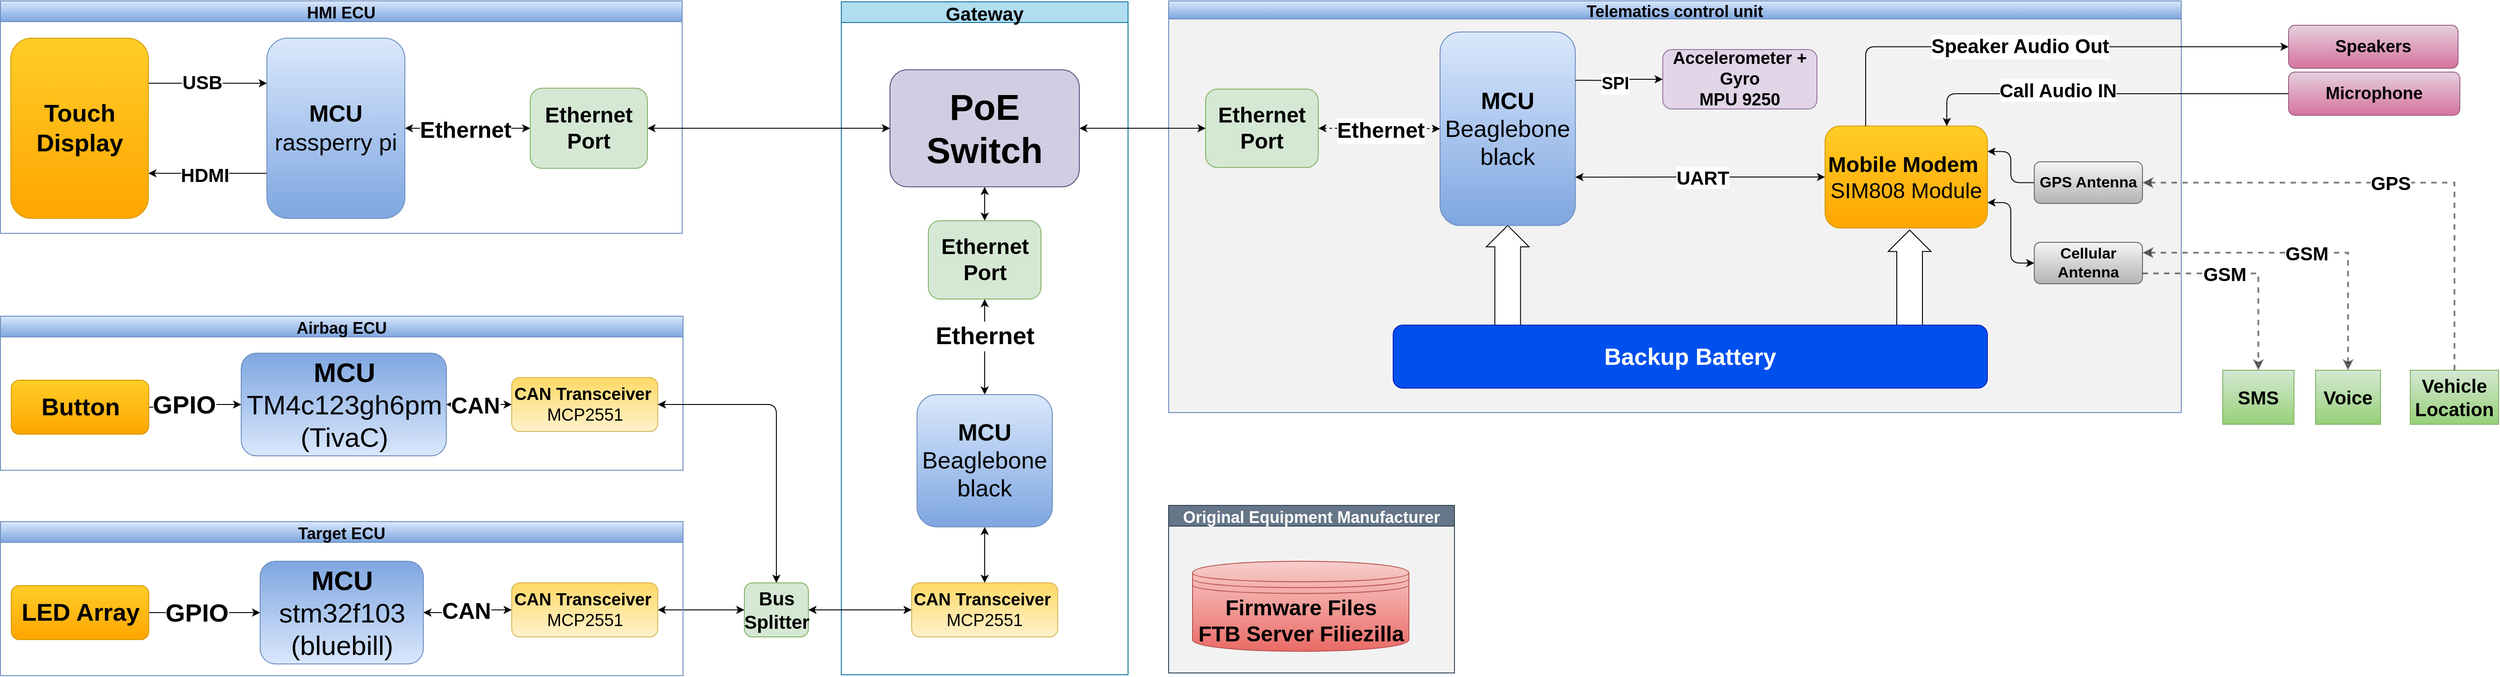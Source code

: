 <mxfile version="13.9.9" type="device"><diagram id="WvO2dlYxxCy-v5vZexDL" name="Page-1"><mxGraphModel dx="4466" dy="1614" grid="0" gridSize="6" guides="1" tooltips="1" connect="1" arrows="1" fold="1" page="1" pageScale="1" pageWidth="1500" pageHeight="1200" math="0" shadow="0"><root><mxCell id="0"/><mxCell id="1" parent="0"/><mxCell id="P0qbFuE8XbZVuqwwPdYG-165" value="Original Equipment Manufacturer" style="swimlane;startSize=23;fillColor=#647687;strokeColor=#314354;swimlaneFillColor=#f2f2f2;fontStyle=1;fontSize=18;fontColor=#ffffff;" parent="1" vertex="1"><mxGeometry x="-147" y="1168" width="317" height="186" as="geometry"/></mxCell><mxCell id="P0qbFuE8XbZVuqwwPdYG-168" value="Firmware Files&lt;br style=&quot;font-size: 24px;&quot;&gt;&lt;span style=&quot;font-size: 24px;&quot;&gt;FTB Server Filiezilla&lt;/span&gt;" style="shape=datastore;whiteSpace=wrap;html=1;gradientColor=#ea6b66;fillColor=#f8cecc;strokeColor=#b85450;fontStyle=1;fontSize=24;" parent="P0qbFuE8XbZVuqwwPdYG-165" vertex="1"><mxGeometry x="26.5" y="62" width="240" height="100" as="geometry"/></mxCell><mxCell id="P0qbFuE8XbZVuqwwPdYG-198" value="Telematics control unit" style="swimlane;startSize=20;shadow=0;swimlaneFillColor=#F2F2F2;fontStyle=1;fontSize=18;movable=1;gradientColor=#7ea6e0;fillColor=#dae8fc;strokeColor=#6c8ebf;" parent="1" vertex="1"><mxGeometry x="-147" y="608" width="1123" height="457" as="geometry"><mxRectangle x="70" y="160" width="70" height="23" as="alternateBounds"/></mxGeometry></mxCell><mxCell id="P0qbFuE8XbZVuqwwPdYG-199" value="" style="verticalLabelPosition=bottom;shadow=0;dashed=0;align=center;html=1;verticalAlign=top;shape=mxgraph.electrical.transmission.straightBus;fontSize=26;rotation=-180;fontStyle=1" parent="P0qbFuE8XbZVuqwwPdYG-198" vertex="1"><mxGeometry x="798" y="254.35" width="47.48" height="114.1" as="geometry"/></mxCell><mxCell id="P0qbFuE8XbZVuqwwPdYG-200" value="" style="verticalLabelPosition=bottom;shadow=0;dashed=0;align=center;html=1;verticalAlign=top;shape=mxgraph.electrical.transmission.straightBus;fontSize=26;rotation=-180;fontStyle=1" parent="P0qbFuE8XbZVuqwwPdYG-198" vertex="1"><mxGeometry x="352.28" y="249.31" width="47.48" height="131.62" as="geometry"/></mxCell><mxCell id="P0qbFuE8XbZVuqwwPdYG-202" style="edgeStyle=orthogonalEdgeStyle;rounded=1;orthogonalLoop=1;jettySize=auto;html=1;entryX=1;entryY=0.75;entryDx=0;entryDy=0;startArrow=classic;startFill=1;endArrow=classic;endFill=1;strokeColor=#000000;strokeWidth=1;fontSize=20;fontStyle=1;exitX=0;exitY=0.5;exitDx=0;exitDy=0;" parent="P0qbFuE8XbZVuqwwPdYG-198" source="P0qbFuE8XbZVuqwwPdYG-236" target="P0qbFuE8XbZVuqwwPdYG-210" edge="1"><mxGeometry relative="1" as="geometry"><mxPoint x="1098.28" y="362.83" as="targetPoint"/><mxPoint x="1160.97" y="272.415" as="sourcePoint"/></mxGeometry></mxCell><mxCell id="P0qbFuE8XbZVuqwwPdYG-207" value="&lt;font style=&quot;font-size: 26px&quot;&gt;&lt;span style=&quot;font-size: 26px&quot;&gt;MCU&lt;br style=&quot;font-size: 26px&quot;&gt;&lt;span style=&quot;font-weight: 400&quot;&gt;Beaglebone black&lt;/span&gt;&lt;br style=&quot;font-size: 26px&quot;&gt;&lt;/span&gt;&lt;/font&gt;" style="rounded=1;whiteSpace=wrap;html=1;fillColor=#dae8fc;strokeColor=#6c8ebf;fontStyle=1;fontSize=26;gradientColor=#7ea6e0;" parent="P0qbFuE8XbZVuqwwPdYG-198" vertex="1"><mxGeometry x="301.02" y="34.47" width="150" height="214.84" as="geometry"/></mxCell><mxCell id="j5CchA66nYgSaiZ-dE5T-30" style="edgeStyle=orthogonalEdgeStyle;rounded=1;orthogonalLoop=1;jettySize=auto;html=1;exitX=1;exitY=0.25;exitDx=0;exitDy=0;startArrow=classic;startFill=1;endArrow=none;endFill=0;fontStyle=1" parent="P0qbFuE8XbZVuqwwPdYG-198" source="P0qbFuE8XbZVuqwwPdYG-210" target="P0qbFuE8XbZVuqwwPdYG-237" edge="1"><mxGeometry relative="1" as="geometry"/></mxCell><mxCell id="P0qbFuE8XbZVuqwwPdYG-210" value="&lt;font style=&quot;font-size: 24px;&quot;&gt;Mobile Modem&lt;/font&gt;&amp;nbsp;&lt;br style=&quot;font-size: 24px;&quot;&gt;&lt;span style=&quot;font-weight: normal; font-size: 24px;&quot;&gt;SIM808 Module&lt;/span&gt;" style="rounded=1;whiteSpace=wrap;html=1;fillColor=#ffcd28;strokeColor=#d79b00;fontSize=24;fontStyle=1;gradientColor=#ffa500;" parent="P0qbFuE8XbZVuqwwPdYG-198" vertex="1"><mxGeometry x="728" y="138.84" width="180" height="113.33" as="geometry"/></mxCell><mxCell id="P0qbFuE8XbZVuqwwPdYG-236" value="Cellular Antenna" style="rounded=1;whiteSpace=wrap;html=1;fillColor=#f5f5f5;strokeColor=#666666;fontSize=17;fontStyle=1;gradientColor=#b3b3b3;" parent="P0qbFuE8XbZVuqwwPdYG-198" vertex="1"><mxGeometry x="960" y="268" width="120" height="45.99" as="geometry"/></mxCell><mxCell id="P0qbFuE8XbZVuqwwPdYG-237" value="GPS Antenna" style="rounded=1;whiteSpace=wrap;html=1;fillColor=#f5f5f5;strokeColor=#666666;fontSize=17;fontStyle=1;gradientColor=#b3b3b3;" parent="P0qbFuE8XbZVuqwwPdYG-198" vertex="1"><mxGeometry x="960.0" y="178.67" width="120" height="46.16" as="geometry"/></mxCell><mxCell id="P0qbFuE8XbZVuqwwPdYG-239" style="edgeStyle=orthogonalEdgeStyle;rounded=0;orthogonalLoop=1;jettySize=auto;html=1;entryX=1;entryY=0.25;entryDx=0;entryDy=0;endArrow=none;endFill=0;strokeWidth=1;fontSize=19;startArrow=classic;startFill=1;exitX=0;exitY=0.5;exitDx=0;exitDy=0;fontStyle=1" parent="P0qbFuE8XbZVuqwwPdYG-198" source="P0qbFuE8XbZVuqwwPdYG-241" target="P0qbFuE8XbZVuqwwPdYG-207" edge="1"><mxGeometry relative="1" as="geometry"/></mxCell><mxCell id="P0qbFuE8XbZVuqwwPdYG-240" value="SPI" style="edgeLabel;html=1;align=center;verticalAlign=middle;resizable=0;points=[];fontSize=19;fontStyle=1" parent="P0qbFuE8XbZVuqwwPdYG-239" vertex="1" connectable="0"><mxGeometry x="0.221" relative="1" as="geometry"><mxPoint x="5.7" y="3.81" as="offset"/></mxGeometry></mxCell><mxCell id="P0qbFuE8XbZVuqwwPdYG-241" value="Accelerometer + Gyro&lt;br style=&quot;font-size: 19px;&quot;&gt;&lt;span style=&quot;font-size: 19px;&quot;&gt;MPU 9250&lt;/span&gt;" style="rounded=1;whiteSpace=wrap;html=1;fillColor=#e1d5e7;strokeColor=#9673a6;fontStyle=1;fontSize=19;" parent="P0qbFuE8XbZVuqwwPdYG-198" vertex="1"><mxGeometry x="548" y="54" width="171" height="66" as="geometry"/></mxCell><mxCell id="P0qbFuE8XbZVuqwwPdYG-249" value="Backup Battery" style="rounded=1;whiteSpace=wrap;html=1;fontSize=26;fillColor=#0050ef;strokeColor=#001DBC;fontColor=#ffffff;fontStyle=1" parent="P0qbFuE8XbZVuqwwPdYG-198" vertex="1"><mxGeometry x="249.02" y="359.9" width="658.98" height="70" as="geometry"/></mxCell><mxCell id="P0qbFuE8XbZVuqwwPdYG-385" value="Ethernet Port" style="rounded=1;whiteSpace=wrap;html=1;fontSize=24;fillColor=#d5e8d4;strokeColor=#82b366;fontStyle=1" parent="P0qbFuE8XbZVuqwwPdYG-198" vertex="1"><mxGeometry x="41" y="97.93" width="125" height="86.99" as="geometry"/></mxCell><mxCell id="P0qbFuE8XbZVuqwwPdYG-333" style="edgeStyle=orthogonalEdgeStyle;rounded=0;orthogonalLoop=1;jettySize=auto;html=1;fontSize=19;startArrow=classic;startFill=1;dashed=1;fontStyle=1;" parent="P0qbFuE8XbZVuqwwPdYG-198" source="P0qbFuE8XbZVuqwwPdYG-385" target="P0qbFuE8XbZVuqwwPdYG-207" edge="1"><mxGeometry relative="1" as="geometry"><mxPoint x="36.5" y="86.505" as="targetPoint"/></mxGeometry></mxCell><mxCell id="P0qbFuE8XbZVuqwwPdYG-337" value="Ethernet" style="edgeLabel;html=1;align=center;verticalAlign=middle;resizable=0;points=[];fontSize=24;fontStyle=1" parent="P0qbFuE8XbZVuqwwPdYG-333" vertex="1" connectable="0"><mxGeometry x="0.038" y="-2" relative="1" as="geometry"><mxPoint x="-1.5" y="0.1" as="offset"/></mxGeometry></mxCell><mxCell id="P0qbFuE8XbZVuqwwPdYG-243" style="edgeStyle=orthogonalEdgeStyle;rounded=1;orthogonalLoop=1;jettySize=auto;html=1;startArrow=classic;startFill=1;fontStyle=1;entryX=1;entryY=0.75;entryDx=0;entryDy=0;" parent="P0qbFuE8XbZVuqwwPdYG-198" source="P0qbFuE8XbZVuqwwPdYG-210" target="P0qbFuE8XbZVuqwwPdYG-207" edge="1"><mxGeometry relative="1" as="geometry"><mxPoint x="627" y="194.81" as="targetPoint"/><mxPoint x="903" y="276.057" as="sourcePoint"/></mxGeometry></mxCell><mxCell id="P0qbFuE8XbZVuqwwPdYG-244" value="&lt;font style=&quot;font-size: 21px&quot;&gt;UART&lt;/font&gt;" style="edgeLabel;html=1;align=center;verticalAlign=middle;resizable=0;points=[];fontSize=17;fontStyle=1" parent="P0qbFuE8XbZVuqwwPdYG-243" vertex="1" connectable="0"><mxGeometry x="-0.145" relative="1" as="geometry"><mxPoint x="-18.0" y="0.01" as="offset"/></mxGeometry></mxCell><mxCell id="P0qbFuE8XbZVuqwwPdYG-251" value="Speakers" style="rounded=1;whiteSpace=wrap;html=1;fillColor=#e6d0de;strokeColor=#996185;fontSize=19;fontStyle=1;gradientColor=#d5739d;" parent="1" vertex="1"><mxGeometry x="1095.0" y="635" width="188" height="47.83" as="geometry"/></mxCell><mxCell id="P0qbFuE8XbZVuqwwPdYG-252" value="Microphone" style="rounded=1;whiteSpace=wrap;html=1;fillColor=#e6d0de;strokeColor=#996185;fontSize=19;fontStyle=1;gradientColor=#d5739d;" parent="1" vertex="1"><mxGeometry x="1095" y="687" width="190" height="48" as="geometry"/></mxCell><mxCell id="P0qbFuE8XbZVuqwwPdYG-274" style="edgeStyle=orthogonalEdgeStyle;rounded=1;jumpStyle=arc;jumpSize=14;orthogonalLoop=1;jettySize=auto;html=1;entryX=0;entryY=0.5;entryDx=0;entryDy=0;exitX=0.25;exitY=0;exitDx=0;exitDy=0;fontStyle=1" parent="1" source="P0qbFuE8XbZVuqwwPdYG-210" target="P0qbFuE8XbZVuqwwPdYG-251" edge="1"><mxGeometry relative="1" as="geometry"><mxPoint x="566" y="608" as="sourcePoint"/></mxGeometry></mxCell><mxCell id="P0qbFuE8XbZVuqwwPdYG-275" value="Speaker Audio Out" style="edgeLabel;html=1;align=center;verticalAlign=middle;resizable=0;points=[];fontSize=22;fontStyle=1" parent="P0qbFuE8XbZVuqwwPdYG-274" vertex="1" connectable="0"><mxGeometry x="-0.064" y="-5" relative="1" as="geometry"><mxPoint x="-1.79" y="-4.97" as="offset"/></mxGeometry></mxCell><mxCell id="P0qbFuE8XbZVuqwwPdYG-276" style="edgeStyle=orthogonalEdgeStyle;rounded=1;orthogonalLoop=1;jettySize=auto;html=1;startArrow=none;startFill=0;endArrow=classic;endFill=1;strokeColor=#000000;strokeWidth=1;fontSize=20;fontStyle=1;exitX=0;exitY=0.5;exitDx=0;exitDy=0;entryX=0.75;entryY=0;entryDx=0;entryDy=0;" parent="1" source="P0qbFuE8XbZVuqwwPdYG-252" target="P0qbFuE8XbZVuqwwPdYG-210" edge="1"><mxGeometry relative="1" as="geometry"><mxPoint x="1092" y="617" as="targetPoint"/></mxGeometry></mxCell><mxCell id="P0qbFuE8XbZVuqwwPdYG-277" value="&lt;font style=&quot;font-size: 21px&quot;&gt;Call Audio IN&lt;/font&gt;" style="edgeLabel;html=1;align=center;verticalAlign=middle;resizable=0;points=[];fontSize=17;fontStyle=1" parent="P0qbFuE8XbZVuqwwPdYG-276" vertex="1" connectable="0"><mxGeometry x="-0.148" y="-1" relative="1" as="geometry"><mxPoint x="-80" y="-3.71" as="offset"/></mxGeometry></mxCell><mxCell id="P0qbFuE8XbZVuqwwPdYG-280" value="SMS" style="rounded=0;whiteSpace=wrap;html=1;fontSize=21;align=center;fontStyle=1;fillColor=#d5e8d4;strokeColor=#82b366;gradientColor=#97d077;" parent="1" vertex="1"><mxGeometry x="1022" y="1018" width="79" height="60" as="geometry"/></mxCell><mxCell id="P0qbFuE8XbZVuqwwPdYG-282" value="Voice" style="rounded=0;whiteSpace=wrap;html=1;fontSize=21;align=center;fontStyle=1;fillColor=#d5e8d4;strokeColor=#82b366;gradientColor=#97d077;" parent="1" vertex="1"><mxGeometry x="1125" y="1018" width="72" height="60" as="geometry"/></mxCell><mxCell id="P0qbFuE8XbZVuqwwPdYG-283" value="Vehicle Location" style="rounded=0;whiteSpace=wrap;html=1;fontSize=21;align=center;fontStyle=1;fillColor=#d5e8d4;strokeColor=#82b366;gradientColor=#97d077;" parent="1" vertex="1"><mxGeometry x="1230" y="1018" width="98" height="60" as="geometry"/></mxCell><mxCell id="P0qbFuE8XbZVuqwwPdYG-284" style="edgeStyle=orthogonalEdgeStyle;rounded=0;orthogonalLoop=1;jettySize=auto;html=1;exitX=1;exitY=0.75;exitDx=0;exitDy=0;startArrow=none;startFill=0;endArrow=classic;endFill=1;strokeWidth=2;fontSize=17;entryX=0.5;entryY=0;entryDx=0;entryDy=0;dashed=1;opacity=50;fontStyle=1" parent="1" source="P0qbFuE8XbZVuqwwPdYG-236" target="P0qbFuE8XbZVuqwwPdYG-280" edge="1"><mxGeometry relative="1" as="geometry"><mxPoint x="1269.97" y="1048.83" as="targetPoint"/><mxPoint x="1112.97" y="927.415" as="sourcePoint"/></mxGeometry></mxCell><mxCell id="P0qbFuE8XbZVuqwwPdYG-285" value="&lt;font style=&quot;font-size: 21px&quot;&gt;GSM&lt;/font&gt;" style="edgeLabel;html=1;align=center;verticalAlign=middle;resizable=0;points=[];fontSize=17;fontStyle=1" parent="P0qbFuE8XbZVuqwwPdYG-284" vertex="1" connectable="0"><mxGeometry x="0.234" relative="1" as="geometry"><mxPoint x="-37.49" y="-17.17" as="offset"/></mxGeometry></mxCell><mxCell id="P0qbFuE8XbZVuqwwPdYG-288" style="edgeStyle=orthogonalEdgeStyle;rounded=0;orthogonalLoop=1;jettySize=auto;html=1;exitX=1;exitY=0.25;exitDx=0;exitDy=0;strokeWidth=2;startArrow=classic;startFill=1;dashed=1;opacity=50;fontStyle=1" parent="1" source="P0qbFuE8XbZVuqwwPdYG-236" target="P0qbFuE8XbZVuqwwPdYG-282" edge="1"><mxGeometry relative="1" as="geometry"><mxPoint x="1112.97" y="898.707" as="sourcePoint"/></mxGeometry></mxCell><mxCell id="P0qbFuE8XbZVuqwwPdYG-289" value="&lt;font style=&quot;font-size: 21px&quot;&gt;GSM&lt;/font&gt;" style="edgeLabel;html=1;align=center;verticalAlign=middle;resizable=0;points=[];fontSize=17;fontStyle=1" parent="P0qbFuE8XbZVuqwwPdYG-288" vertex="1" connectable="0"><mxGeometry x="0.386" relative="1" as="geometry"><mxPoint x="-46" y="-20.38" as="offset"/></mxGeometry></mxCell><mxCell id="P0qbFuE8XbZVuqwwPdYG-290" style="edgeStyle=orthogonalEdgeStyle;rounded=0;orthogonalLoop=1;jettySize=auto;html=1;startArrow=classic;startFill=1;endArrow=none;endFill=0;strokeWidth=2;fontSize=32;entryX=0.5;entryY=0;entryDx=0;entryDy=0;exitX=1;exitY=0.5;exitDx=0;exitDy=0;dashed=1;opacity=50;fontStyle=1" parent="1" source="P0qbFuE8XbZVuqwwPdYG-237" target="P0qbFuE8XbZVuqwwPdYG-283" edge="1"><mxGeometry relative="1" as="geometry"><mxPoint x="1343.303" y="1049.497" as="targetPoint"/><mxPoint x="1112.97" y="836.2" as="sourcePoint"/></mxGeometry></mxCell><mxCell id="P0qbFuE8XbZVuqwwPdYG-291" value="&lt;font style=&quot;font-size: 21px&quot;&gt;GPS&lt;/font&gt;" style="edgeLabel;html=1;align=center;verticalAlign=middle;resizable=0;points=[];fontSize=17;fontStyle=1" parent="P0qbFuE8XbZVuqwwPdYG-290" vertex="1" connectable="0"><mxGeometry x="0.524" y="5" relative="1" as="geometry"><mxPoint x="-76" y="-76.77" as="offset"/></mxGeometry></mxCell><mxCell id="P0qbFuE8XbZVuqwwPdYG-323" value="Bus Splitter" style="rounded=1;whiteSpace=wrap;html=1;fontSize=21;fillColor=#d5e8d4;strokeColor=#82b366;fontStyle=1" parent="1" vertex="1"><mxGeometry x="-617.5" y="1254" width="71" height="60" as="geometry"/></mxCell><mxCell id="P0qbFuE8XbZVuqwwPdYG-324" style="edgeStyle=orthogonalEdgeStyle;rounded=0;orthogonalLoop=1;jettySize=auto;html=1;entryX=0;entryY=0.5;entryDx=0;entryDy=0;startArrow=classic;startFill=1;endArrow=classic;endFill=1;fontSize=25;fontStyle=1" parent="1" source="P0qbFuE8XbZVuqwwPdYG-326" target="P0qbFuE8XbZVuqwwPdYG-323" edge="1"><mxGeometry relative="1" as="geometry"/></mxCell><mxCell id="j5CchA66nYgSaiZ-dE5T-42" value="HMI ECU" style="swimlane;fontSize=18;gradientColor=#7ea6e0;fillColor=#dae8fc;strokeColor=#6c8ebf;" parent="1" vertex="1"><mxGeometry x="-1442.5" y="608" width="756" height="258" as="geometry"/></mxCell><mxCell id="P0qbFuE8XbZVuqwwPdYG-388" value="Ethernet Port" style="rounded=1;whiteSpace=wrap;html=1;fontSize=24;fillColor=#d5e8d4;strokeColor=#82b366;fontStyle=1" parent="j5CchA66nYgSaiZ-dE5T-42" vertex="1"><mxGeometry x="587.5" y="96.93" width="130" height="88.99" as="geometry"/></mxCell><mxCell id="P0qbFuE8XbZVuqwwPdYG-389" style="edgeStyle=orthogonalEdgeStyle;rounded=0;orthogonalLoop=1;jettySize=auto;html=1;fontSize=25;startArrow=classic;startFill=1;fontStyle=1;exitX=1;exitY=0.5;exitDx=0;exitDy=0;" parent="j5CchA66nYgSaiZ-dE5T-42" source="j5CchA66nYgSaiZ-dE5T-48" target="P0qbFuE8XbZVuqwwPdYG-388" edge="1"><mxGeometry relative="1" as="geometry"><mxPoint x="433" y="85.01" as="sourcePoint"/><mxPoint x="1008" y="-180.505" as="targetPoint"/></mxGeometry></mxCell><mxCell id="P0qbFuE8XbZVuqwwPdYG-390" value="Ethernet" style="edgeLabel;html=1;align=center;verticalAlign=middle;resizable=0;points=[];fontSize=25;fontStyle=1" parent="P0qbFuE8XbZVuqwwPdYG-389" vertex="1" connectable="0"><mxGeometry x="0.038" y="-2" relative="1" as="geometry"><mxPoint x="-5.29" y="-2" as="offset"/></mxGeometry></mxCell><mxCell id="j5CchA66nYgSaiZ-dE5T-51" style="edgeStyle=orthogonalEdgeStyle;rounded=1;orthogonalLoop=1;jettySize=auto;html=1;exitX=0;exitY=0.75;exitDx=0;exitDy=0;entryX=1;entryY=0.75;entryDx=0;entryDy=0;startArrow=none;startFill=0;endArrow=classic;endFill=1;fontSize=21;" parent="j5CchA66nYgSaiZ-dE5T-42" source="j5CchA66nYgSaiZ-dE5T-48" target="j5CchA66nYgSaiZ-dE5T-49" edge="1"><mxGeometry relative="1" as="geometry"/></mxCell><mxCell id="j5CchA66nYgSaiZ-dE5T-53" value="HDMI" style="edgeLabel;html=1;align=center;verticalAlign=middle;resizable=0;points=[];fontSize=21;fontStyle=1" parent="j5CchA66nYgSaiZ-dE5T-51" vertex="1" connectable="0"><mxGeometry x="-0.092" relative="1" as="geometry"><mxPoint x="-10" y="1" as="offset"/></mxGeometry></mxCell><mxCell id="j5CchA66nYgSaiZ-dE5T-48" value="&lt;font style=&quot;font-size: 26px&quot;&gt;&lt;span style=&quot;font-size: 26px&quot;&gt;MCU&lt;br style=&quot;font-size: 26px&quot;&gt;&lt;span style=&quot;font-weight: normal ; font-size: 26px&quot;&gt;rassperry pi&lt;/span&gt;&lt;br style=&quot;font-size: 26px&quot;&gt;&lt;/span&gt;&lt;/font&gt;" style="rounded=1;whiteSpace=wrap;html=1;fillColor=#dae8fc;strokeColor=#6c8ebf;fontStyle=1;fontSize=26;gradientColor=#7ea6e0;" parent="j5CchA66nYgSaiZ-dE5T-42" vertex="1"><mxGeometry x="295.5" y="41.42" width="153" height="200" as="geometry"/></mxCell><mxCell id="j5CchA66nYgSaiZ-dE5T-50" style="edgeStyle=orthogonalEdgeStyle;rounded=1;orthogonalLoop=1;jettySize=auto;html=1;startArrow=none;startFill=0;endArrow=classic;endFill=1;fontSize=21;exitX=1;exitY=0.25;exitDx=0;exitDy=0;entryX=0;entryY=0.25;entryDx=0;entryDy=0;" parent="j5CchA66nYgSaiZ-dE5T-42" source="j5CchA66nYgSaiZ-dE5T-49" target="j5CchA66nYgSaiZ-dE5T-48" edge="1"><mxGeometry relative="1" as="geometry"/></mxCell><mxCell id="j5CchA66nYgSaiZ-dE5T-52" value="USB" style="edgeLabel;html=1;align=center;verticalAlign=middle;resizable=0;points=[];fontSize=21;fontStyle=1" parent="j5CchA66nYgSaiZ-dE5T-50" vertex="1" connectable="0"><mxGeometry x="0.254" y="2" relative="1" as="geometry"><mxPoint x="-23.07" as="offset"/></mxGeometry></mxCell><mxCell id="j5CchA66nYgSaiZ-dE5T-49" value="Touch Display" style="rounded=1;whiteSpace=wrap;html=1;fontSize=27;fillColor=#ffcd28;strokeColor=#d79b00;gradientColor=#ffa500;fontStyle=1" parent="j5CchA66nYgSaiZ-dE5T-42" vertex="1"><mxGeometry x="11.5" y="41.42" width="152.5" height="200" as="geometry"/></mxCell><mxCell id="j5CchA66nYgSaiZ-dE5T-43" value="Target ECU" style="swimlane;fontSize=18;gradientColor=#7ea6e0;fillColor=#dae8fc;strokeColor=#6c8ebf;" parent="1" vertex="1"><mxGeometry x="-1442.5" y="1186" width="757" height="171" as="geometry"/></mxCell><mxCell id="P0qbFuE8XbZVuqwwPdYG-327" value="&lt;font style=&quot;font-size: 30px;&quot;&gt;&lt;span style=&quot;font-size: 30px;&quot;&gt;MCU&lt;/span&gt;&lt;br style=&quot;font-size: 30px;&quot;&gt;&lt;span style=&quot;font-weight: normal; font-size: 30px;&quot;&gt;&lt;span style=&quot;font-size: 30px;&quot;&gt;stm32f103&lt;br style=&quot;font-size: 30px;&quot;&gt;&lt;/span&gt;&lt;span style=&quot;font-size: 30px;&quot;&gt;(bluebill)&lt;/span&gt;&lt;/span&gt;&lt;br style=&quot;font-size: 30px;&quot;&gt;&lt;/font&gt;" style="rounded=1;whiteSpace=wrap;html=1;fillColor=#dae8fc;strokeColor=#6c8ebf;fontStyle=1;fontSize=30;gradientColor=#7ea6e0;direction=west;" parent="j5CchA66nYgSaiZ-dE5T-43" vertex="1"><mxGeometry x="288" y="44" width="181" height="114" as="geometry"/></mxCell><mxCell id="j5CchA66nYgSaiZ-dE5T-45" style="edgeStyle=orthogonalEdgeStyle;rounded=1;orthogonalLoop=1;jettySize=auto;html=1;startArrow=none;startFill=0;endArrow=classic;endFill=1;fontSize=27;" parent="j5CchA66nYgSaiZ-dE5T-43" source="j5CchA66nYgSaiZ-dE5T-44" target="P0qbFuE8XbZVuqwwPdYG-327" edge="1"><mxGeometry relative="1" as="geometry"/></mxCell><mxCell id="j5CchA66nYgSaiZ-dE5T-46" value="GPIO" style="edgeLabel;html=1;align=center;verticalAlign=middle;resizable=0;points=[];fontSize=28;fontStyle=1" parent="j5CchA66nYgSaiZ-dE5T-45" vertex="1" connectable="0"><mxGeometry x="0.225" y="-1" relative="1" as="geometry"><mxPoint x="-23.02" y="-1.03" as="offset"/></mxGeometry></mxCell><mxCell id="j5CchA66nYgSaiZ-dE5T-44" value="LED Array" style="rounded=1;whiteSpace=wrap;html=1;fontSize=27;fillColor=#ffcd28;strokeColor=#d79b00;gradientColor=#ffa500;fontStyle=1" parent="j5CchA66nYgSaiZ-dE5T-43" vertex="1"><mxGeometry x="12" y="71" width="152.5" height="60" as="geometry"/></mxCell><mxCell id="P0qbFuE8XbZVuqwwPdYG-326" value="CAN Transceiver&amp;nbsp;&lt;br style=&quot;font-size: 19px&quot;&gt;&lt;span style=&quot;font-size: 19px ; font-weight: normal&quot;&gt;&lt;font style=&quot;font-size: 19px&quot;&gt;MCP2551&lt;/font&gt;&lt;/span&gt;" style="rounded=1;whiteSpace=wrap;html=1;fontStyle=1;fontSize=19;fillColor=#fff2cc;strokeColor=#d6b656;gradientColor=#ffd966;direction=west;" parent="j5CchA66nYgSaiZ-dE5T-43" vertex="1"><mxGeometry x="567" y="68" width="162" height="60" as="geometry"/></mxCell><mxCell id="P0qbFuE8XbZVuqwwPdYG-325" style="edgeStyle=orthogonalEdgeStyle;rounded=0;orthogonalLoop=1;jettySize=auto;html=1;startArrow=classic;startFill=1;endArrow=classic;endFill=1;fontSize=25;fontStyle=1" parent="j5CchA66nYgSaiZ-dE5T-43" source="P0qbFuE8XbZVuqwwPdYG-326" target="P0qbFuE8XbZVuqwwPdYG-327" edge="1"><mxGeometry relative="1" as="geometry"/></mxCell><mxCell id="P0qbFuE8XbZVuqwwPdYG-391" value="CAN" style="edgeLabel;html=1;align=center;verticalAlign=middle;resizable=0;points=[];fontSize=25;fontStyle=1" parent="P0qbFuE8XbZVuqwwPdYG-325" vertex="1" connectable="0"><mxGeometry x="-0.267" y="-1" relative="1" as="geometry"><mxPoint x="-14.14" y="1" as="offset"/></mxGeometry></mxCell><mxCell id="2u6ZyxyJhFNOGbuFMryQ-1" value="Gateway" style="swimlane;fontSize=21;fillColor=#b1ddf0;strokeColor=#10739e;" parent="1" vertex="1"><mxGeometry x="-510" y="609" width="318" height="747" as="geometry"/></mxCell><mxCell id="2u6ZyxyJhFNOGbuFMryQ-4" style="edgeStyle=orthogonalEdgeStyle;rounded=1;orthogonalLoop=1;jettySize=auto;html=1;startArrow=classic;startFill=1;endArrow=classic;endFill=1;fontSize=21;exitX=0.5;exitY=1;exitDx=0;exitDy=0;" parent="2u6ZyxyJhFNOGbuFMryQ-1" source="BKk8TbhV67Zznh70aOo7-24" target="2u6ZyxyJhFNOGbuFMryQ-3" edge="1"><mxGeometry relative="1" as="geometry"><mxPoint x="159" y="571" as="sourcePoint"/></mxGeometry></mxCell><mxCell id="2u6ZyxyJhFNOGbuFMryQ-3" value="CAN Transceiver&amp;nbsp;&lt;br style=&quot;font-size: 19px&quot;&gt;&lt;span style=&quot;font-size: 19px ; font-weight: normal&quot;&gt;&lt;font style=&quot;font-size: 19px&quot;&gt;MCP2551&lt;/font&gt;&lt;/span&gt;" style="rounded=1;whiteSpace=wrap;html=1;fontStyle=1;fontSize=19;fillColor=#fff2cc;strokeColor=#d6b656;gradientColor=#ffd966;direction=west;" parent="2u6ZyxyJhFNOGbuFMryQ-1" vertex="1"><mxGeometry x="78" y="645" width="162" height="60" as="geometry"/></mxCell><mxCell id="BKk8TbhV67Zznh70aOo7-26" style="edgeStyle=orthogonalEdgeStyle;rounded=1;orthogonalLoop=1;jettySize=auto;html=1;startArrow=classic;startFill=1;endArrow=classic;endFill=1;fontSize=40;" edge="1" parent="2u6ZyxyJhFNOGbuFMryQ-1" source="2u6ZyxyJhFNOGbuFMryQ-6" target="BKk8TbhV67Zznh70aOo7-25"><mxGeometry relative="1" as="geometry"/></mxCell><mxCell id="2u6ZyxyJhFNOGbuFMryQ-6" value="PoE Switch" style="rounded=1;whiteSpace=wrap;html=1;fontSize=40;fontStyle=1;fillColor=#d0cee2;strokeColor=#56517e;" parent="2u6ZyxyJhFNOGbuFMryQ-1" vertex="1"><mxGeometry x="54" y="75.425" width="210" height="130" as="geometry"/></mxCell><mxCell id="BKk8TbhV67Zznh70aOo7-24" value="&lt;font style=&quot;font-size: 26px&quot;&gt;&lt;span style=&quot;font-size: 26px&quot;&gt;MCU&lt;br style=&quot;font-size: 26px&quot;&gt;&lt;span style=&quot;font-weight: 400&quot;&gt;Beaglebone black&lt;/span&gt;&lt;br style=&quot;font-size: 26px&quot;&gt;&lt;/span&gt;&lt;/font&gt;" style="rounded=1;whiteSpace=wrap;html=1;fillColor=#dae8fc;strokeColor=#6c8ebf;fontStyle=1;fontSize=26;gradientColor=#7ea6e0;" vertex="1" parent="2u6ZyxyJhFNOGbuFMryQ-1"><mxGeometry x="84" y="436" width="150" height="146.84" as="geometry"/></mxCell><mxCell id="BKk8TbhV67Zznh70aOo7-29" style="edgeStyle=orthogonalEdgeStyle;rounded=1;orthogonalLoop=1;jettySize=auto;html=1;startArrow=classic;startFill=1;endArrow=classic;endFill=1;fontSize=40;" edge="1" parent="2u6ZyxyJhFNOGbuFMryQ-1" source="BKk8TbhV67Zznh70aOo7-25" target="BKk8TbhV67Zznh70aOo7-24"><mxGeometry relative="1" as="geometry"/></mxCell><mxCell id="BKk8TbhV67Zznh70aOo7-30" value="&lt;span style=&quot;font-size: 27px; font-weight: 700;&quot;&gt;Ethernet&lt;/span&gt;" style="edgeLabel;html=1;align=center;verticalAlign=middle;resizable=0;points=[];fontSize=27;" vertex="1" connectable="0" parent="BKk8TbhV67Zznh70aOo7-29"><mxGeometry x="-0.223" relative="1" as="geometry"><mxPoint as="offset"/></mxGeometry></mxCell><mxCell id="BKk8TbhV67Zznh70aOo7-25" value="Ethernet Port" style="rounded=1;whiteSpace=wrap;html=1;fontSize=24;fillColor=#d5e8d4;strokeColor=#82b366;fontStyle=1" vertex="1" parent="2u6ZyxyJhFNOGbuFMryQ-1"><mxGeometry x="96.5" y="243" width="125" height="86.99" as="geometry"/></mxCell><mxCell id="2u6ZyxyJhFNOGbuFMryQ-5" style="edgeStyle=orthogonalEdgeStyle;rounded=1;orthogonalLoop=1;jettySize=auto;html=1;entryX=1;entryY=0.5;entryDx=0;entryDy=0;startArrow=classic;startFill=1;endArrow=classic;endFill=1;fontSize=21;" parent="1" source="2u6ZyxyJhFNOGbuFMryQ-3" target="P0qbFuE8XbZVuqwwPdYG-323" edge="1"><mxGeometry relative="1" as="geometry"/></mxCell><mxCell id="2u6ZyxyJhFNOGbuFMryQ-7" style="edgeStyle=orthogonalEdgeStyle;rounded=1;orthogonalLoop=1;jettySize=auto;html=1;startArrow=classic;startFill=1;endArrow=classic;endFill=1;fontSize=40;" parent="1" source="P0qbFuE8XbZVuqwwPdYG-388" target="2u6ZyxyJhFNOGbuFMryQ-6" edge="1"><mxGeometry relative="1" as="geometry"/></mxCell><mxCell id="2u6ZyxyJhFNOGbuFMryQ-8" style="edgeStyle=orthogonalEdgeStyle;rounded=1;orthogonalLoop=1;jettySize=auto;html=1;startArrow=classic;startFill=1;endArrow=classic;endFill=1;fontSize=40;" parent="1" source="P0qbFuE8XbZVuqwwPdYG-385" target="2u6ZyxyJhFNOGbuFMryQ-6" edge="1"><mxGeometry relative="1" as="geometry"/></mxCell><mxCell id="BKk8TbhV67Zznh70aOo7-4" value="Airbag ECU" style="swimlane;fontSize=18;gradientColor=#7ea6e0;fillColor=#dae8fc;strokeColor=#6c8ebf;" vertex="1" parent="1"><mxGeometry x="-1442.5" y="958" width="757" height="171" as="geometry"/></mxCell><mxCell id="BKk8TbhV67Zznh70aOo7-5" value="&lt;font style=&quot;font-size: 30px&quot;&gt;&lt;span style=&quot;font-size: 30px&quot;&gt;MCU&lt;/span&gt;&lt;br style=&quot;font-size: 30px&quot;&gt;&lt;span style=&quot;font-weight: normal ; font-size: 30px&quot;&gt;&lt;span style=&quot;font-size: 30px&quot;&gt;TM4c123gh6pm&lt;br style=&quot;font-size: 30px&quot;&gt;&lt;/span&gt;&lt;span style=&quot;font-size: 30px&quot;&gt;(TivaC)&lt;/span&gt;&lt;/span&gt;&lt;br style=&quot;font-size: 30px&quot;&gt;&lt;/font&gt;" style="rounded=1;whiteSpace=wrap;html=1;fillColor=#dae8fc;strokeColor=#6c8ebf;fontStyle=1;fontSize=30;gradientColor=#7ea6e0;direction=west;" vertex="1" parent="BKk8TbhV67Zznh70aOo7-4"><mxGeometry x="267" y="41" width="227.5" height="114" as="geometry"/></mxCell><mxCell id="BKk8TbhV67Zznh70aOo7-6" style="edgeStyle=orthogonalEdgeStyle;rounded=1;orthogonalLoop=1;jettySize=auto;html=1;startArrow=none;startFill=0;endArrow=classic;endFill=1;fontSize=27;" edge="1" parent="BKk8TbhV67Zznh70aOo7-4" source="BKk8TbhV67Zznh70aOo7-8" target="BKk8TbhV67Zznh70aOo7-5"><mxGeometry relative="1" as="geometry"/></mxCell><mxCell id="BKk8TbhV67Zznh70aOo7-7" value="GPIO" style="edgeLabel;html=1;align=center;verticalAlign=middle;resizable=0;points=[];fontSize=28;fontStyle=1" vertex="1" connectable="0" parent="BKk8TbhV67Zznh70aOo7-6"><mxGeometry x="0.225" y="-1" relative="1" as="geometry"><mxPoint x="-23.02" y="-1.03" as="offset"/></mxGeometry></mxCell><mxCell id="BKk8TbhV67Zznh70aOo7-8" value="Button" style="rounded=1;whiteSpace=wrap;html=1;fontSize=27;fillColor=#ffcd28;strokeColor=#d79b00;gradientColor=#ffa500;fontStyle=1" vertex="1" parent="BKk8TbhV67Zznh70aOo7-4"><mxGeometry x="12" y="71" width="152.5" height="60" as="geometry"/></mxCell><mxCell id="BKk8TbhV67Zznh70aOo7-9" value="CAN Transceiver&amp;nbsp;&lt;br style=&quot;font-size: 19px&quot;&gt;&lt;span style=&quot;font-size: 19px ; font-weight: normal&quot;&gt;&lt;font style=&quot;font-size: 19px&quot;&gt;MCP2551&lt;/font&gt;&lt;/span&gt;" style="rounded=1;whiteSpace=wrap;html=1;fontStyle=1;fontSize=19;fillColor=#fff2cc;strokeColor=#d6b656;gradientColor=#ffd966;direction=west;" vertex="1" parent="BKk8TbhV67Zznh70aOo7-4"><mxGeometry x="567" y="68" width="162" height="60" as="geometry"/></mxCell><mxCell id="BKk8TbhV67Zznh70aOo7-10" style="edgeStyle=orthogonalEdgeStyle;rounded=0;orthogonalLoop=1;jettySize=auto;html=1;startArrow=classic;startFill=1;endArrow=classic;endFill=1;fontSize=25;fontStyle=1" edge="1" parent="BKk8TbhV67Zznh70aOo7-4" source="BKk8TbhV67Zznh70aOo7-9" target="BKk8TbhV67Zznh70aOo7-5"><mxGeometry relative="1" as="geometry"/></mxCell><mxCell id="BKk8TbhV67Zznh70aOo7-11" value="CAN" style="edgeLabel;html=1;align=center;verticalAlign=middle;resizable=0;points=[];fontSize=25;fontStyle=1" vertex="1" connectable="0" parent="BKk8TbhV67Zznh70aOo7-10"><mxGeometry x="-0.267" y="-1" relative="1" as="geometry"><mxPoint x="-14.14" y="1" as="offset"/></mxGeometry></mxCell><mxCell id="BKk8TbhV67Zznh70aOo7-13" style="edgeStyle=orthogonalEdgeStyle;rounded=1;orthogonalLoop=1;jettySize=auto;html=1;startArrow=classic;startFill=1;endArrow=classic;endFill=1;fontSize=40;" edge="1" parent="1" source="BKk8TbhV67Zznh70aOo7-9" target="P0qbFuE8XbZVuqwwPdYG-323"><mxGeometry relative="1" as="geometry"/></mxCell></root></mxGraphModel></diagram></mxfile>